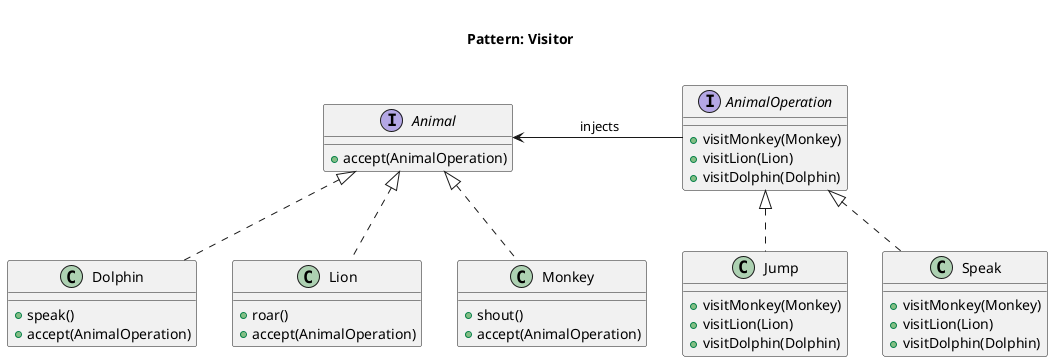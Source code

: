@startuml
	Title <size:20>\nPattern: Visitor\n

    interface Animal {
        + accept(AnimalOperation)
    }

    interface AnimalOperation {
        + visitMonkey(Monkey)
        + visitLion(Lion)
        + visitDolphin(Dolphin)
    }

    class Dolphin implements Animal {
        + speak()
        + accept(AnimalOperation)
    }

    class Lion implements Animal {
        + roar()
        + accept(AnimalOperation)
    }

    class Monkey implements Animal {
        + shout()
        + accept(AnimalOperation)
    }

    class Jump implements AnimalOperation {
        + visitMonkey(Monkey)
        + visitLion(Lion)
        + visitDolphin(Dolphin)
    }

    class Speak implements AnimalOperation {
        + visitMonkey(Monkey)
        + visitLion(Lion)
        + visitDolphin(Dolphin)
    }

    AnimalOperation -left-> Animal: " injects"
@enduml